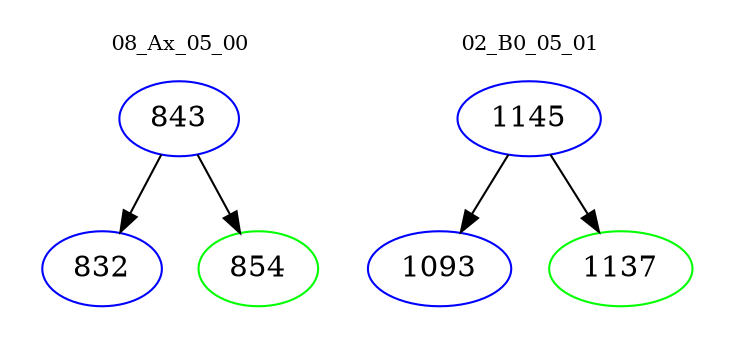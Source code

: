 digraph{
subgraph cluster_0 {
color = white
label = "08_Ax_05_00";
fontsize=10;
T0_843 [label="843", color="blue"]
T0_843 -> T0_832 [color="black"]
T0_832 [label="832", color="blue"]
T0_843 -> T0_854 [color="black"]
T0_854 [label="854", color="green"]
}
subgraph cluster_1 {
color = white
label = "02_B0_05_01";
fontsize=10;
T1_1145 [label="1145", color="blue"]
T1_1145 -> T1_1093 [color="black"]
T1_1093 [label="1093", color="blue"]
T1_1145 -> T1_1137 [color="black"]
T1_1137 [label="1137", color="green"]
}
}
